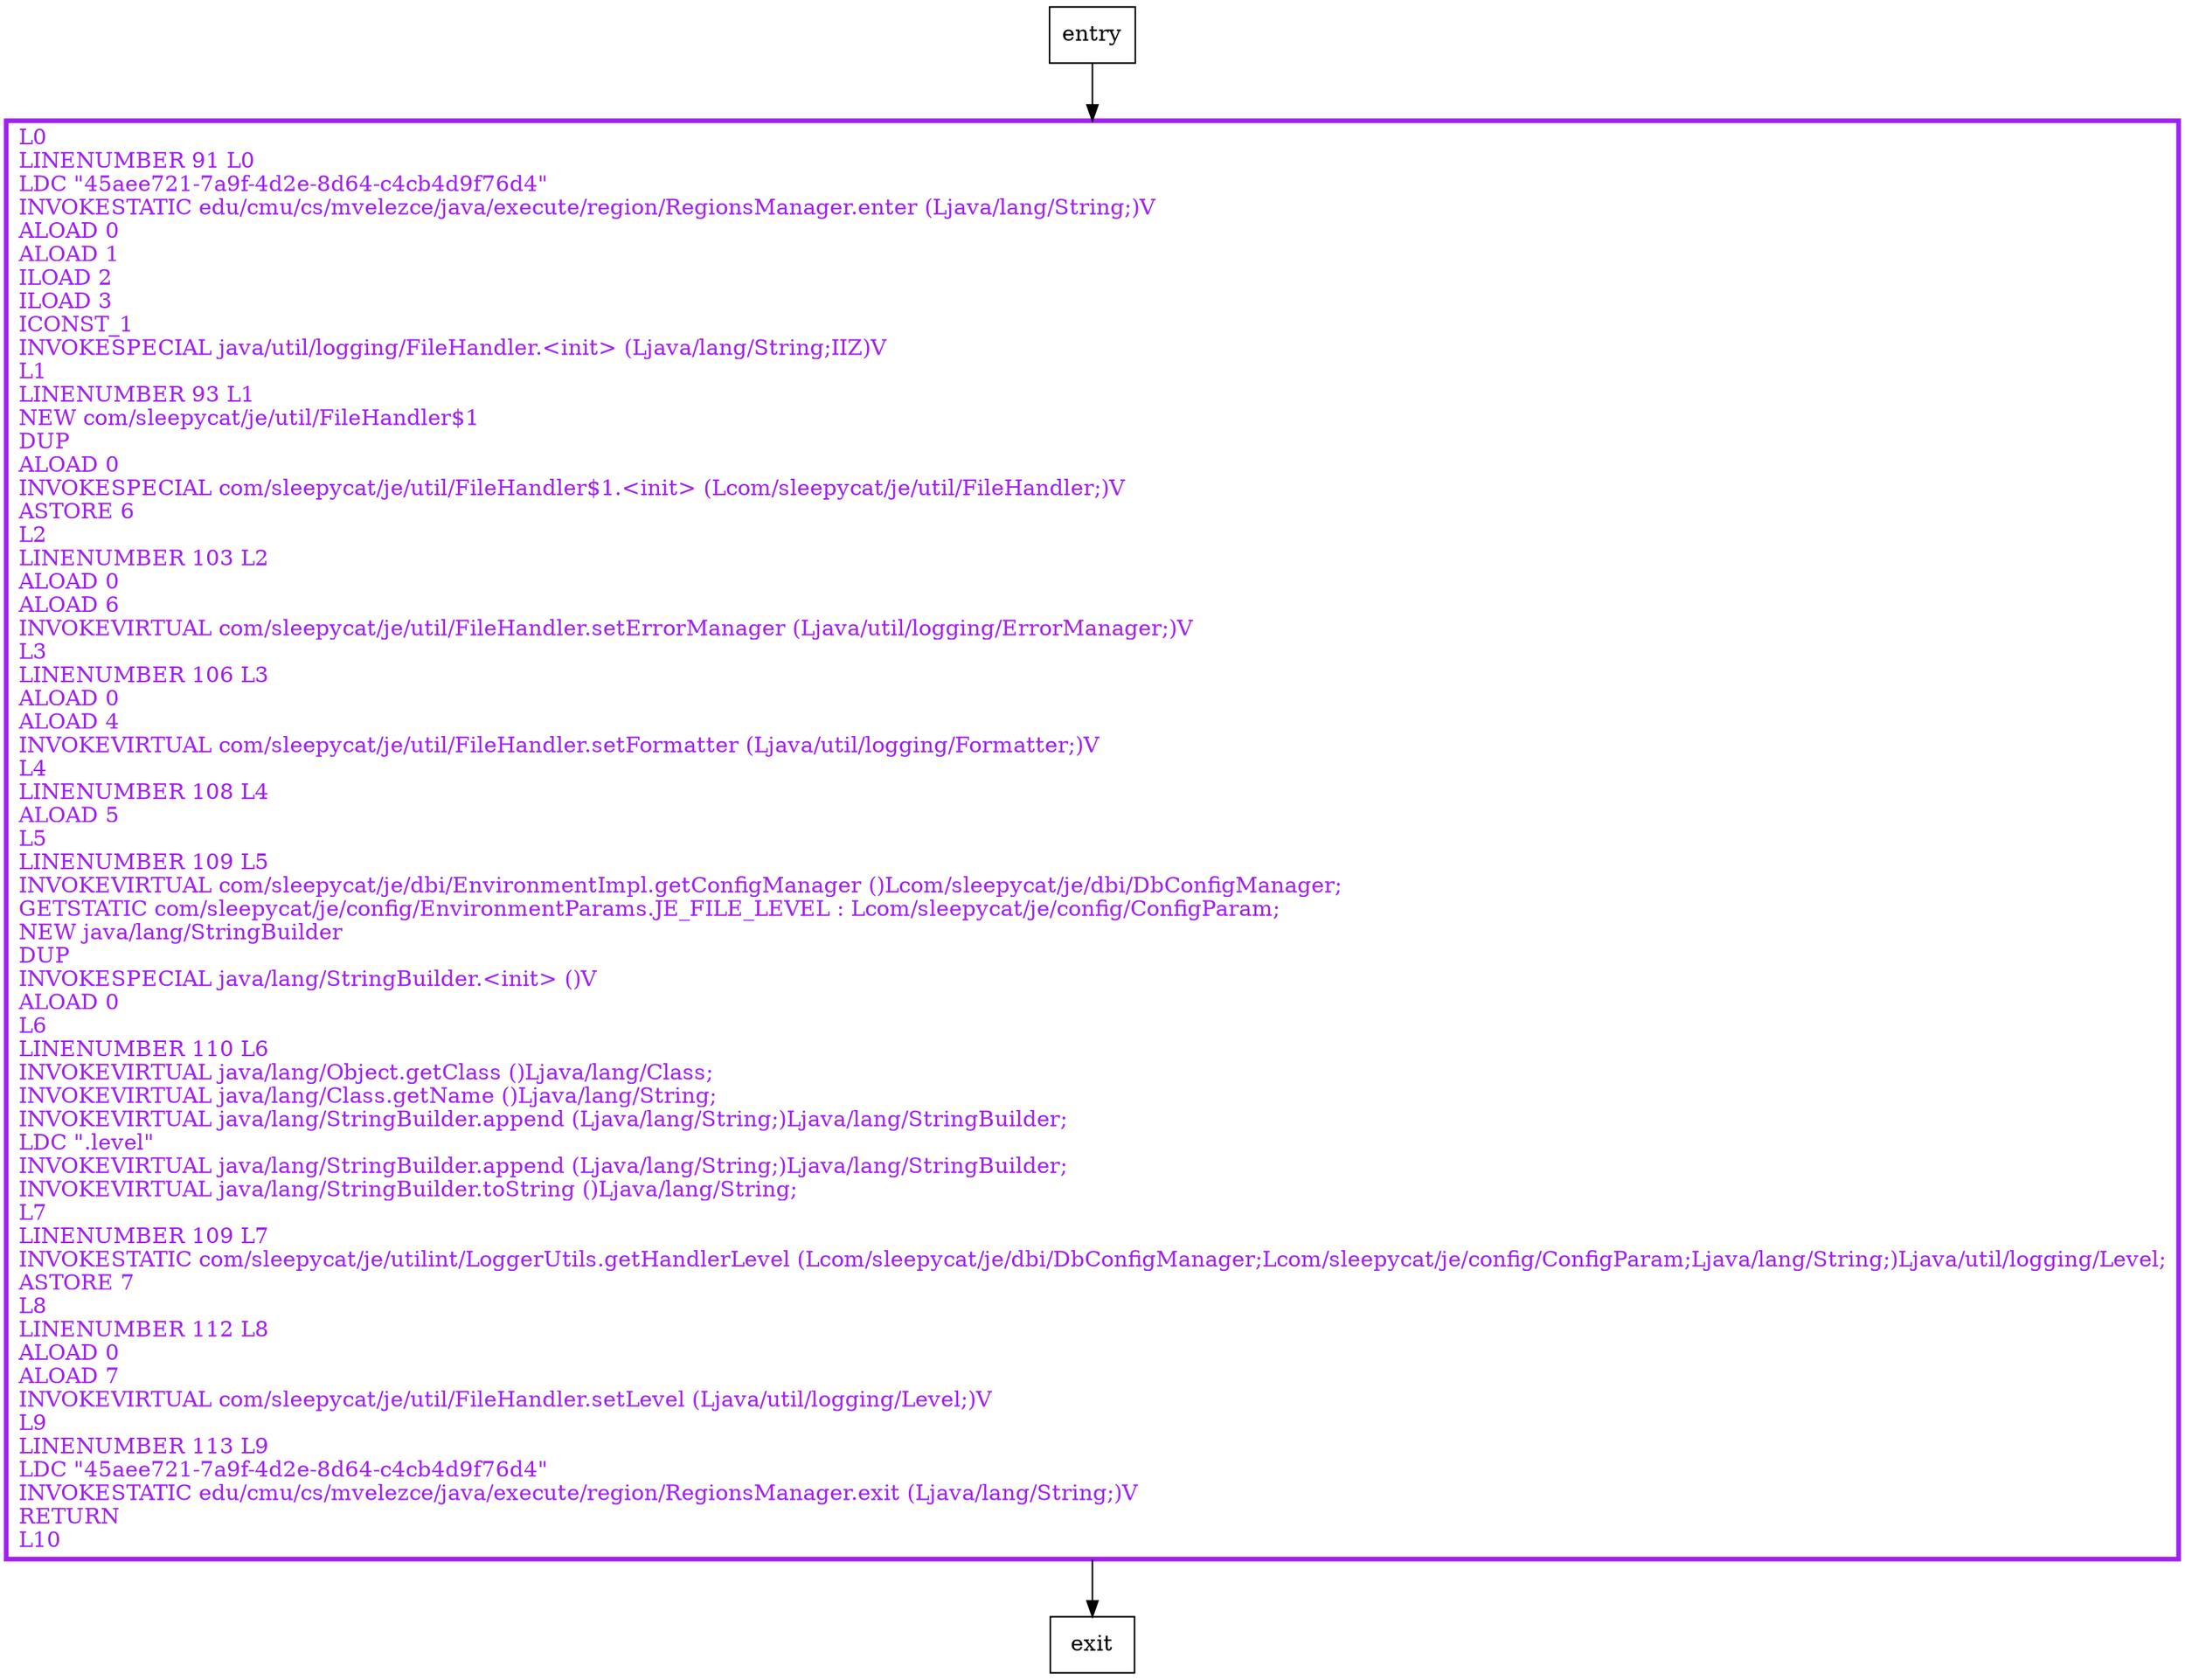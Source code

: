 digraph <init> {
node [shape=record];
1042238036 [label="L0\lLINENUMBER 91 L0\lLDC \"45aee721-7a9f-4d2e-8d64-c4cb4d9f76d4\"\lINVOKESTATIC edu/cmu/cs/mvelezce/java/execute/region/RegionsManager.enter (Ljava/lang/String;)V\lALOAD 0\lALOAD 1\lILOAD 2\lILOAD 3\lICONST_1\lINVOKESPECIAL java/util/logging/FileHandler.\<init\> (Ljava/lang/String;IIZ)V\lL1\lLINENUMBER 93 L1\lNEW com/sleepycat/je/util/FileHandler$1\lDUP\lALOAD 0\lINVOKESPECIAL com/sleepycat/je/util/FileHandler$1.\<init\> (Lcom/sleepycat/je/util/FileHandler;)V\lASTORE 6\lL2\lLINENUMBER 103 L2\lALOAD 0\lALOAD 6\lINVOKEVIRTUAL com/sleepycat/je/util/FileHandler.setErrorManager (Ljava/util/logging/ErrorManager;)V\lL3\lLINENUMBER 106 L3\lALOAD 0\lALOAD 4\lINVOKEVIRTUAL com/sleepycat/je/util/FileHandler.setFormatter (Ljava/util/logging/Formatter;)V\lL4\lLINENUMBER 108 L4\lALOAD 5\lL5\lLINENUMBER 109 L5\lINVOKEVIRTUAL com/sleepycat/je/dbi/EnvironmentImpl.getConfigManager ()Lcom/sleepycat/je/dbi/DbConfigManager;\lGETSTATIC com/sleepycat/je/config/EnvironmentParams.JE_FILE_LEVEL : Lcom/sleepycat/je/config/ConfigParam;\lNEW java/lang/StringBuilder\lDUP\lINVOKESPECIAL java/lang/StringBuilder.\<init\> ()V\lALOAD 0\lL6\lLINENUMBER 110 L6\lINVOKEVIRTUAL java/lang/Object.getClass ()Ljava/lang/Class;\lINVOKEVIRTUAL java/lang/Class.getName ()Ljava/lang/String;\lINVOKEVIRTUAL java/lang/StringBuilder.append (Ljava/lang/String;)Ljava/lang/StringBuilder;\lLDC \".level\"\lINVOKEVIRTUAL java/lang/StringBuilder.append (Ljava/lang/String;)Ljava/lang/StringBuilder;\lINVOKEVIRTUAL java/lang/StringBuilder.toString ()Ljava/lang/String;\lL7\lLINENUMBER 109 L7\lINVOKESTATIC com/sleepycat/je/utilint/LoggerUtils.getHandlerLevel (Lcom/sleepycat/je/dbi/DbConfigManager;Lcom/sleepycat/je/config/ConfigParam;Ljava/lang/String;)Ljava/util/logging/Level;\lASTORE 7\lL8\lLINENUMBER 112 L8\lALOAD 0\lALOAD 7\lINVOKEVIRTUAL com/sleepycat/je/util/FileHandler.setLevel (Ljava/util/logging/Level;)V\lL9\lLINENUMBER 113 L9\lLDC \"45aee721-7a9f-4d2e-8d64-c4cb4d9f76d4\"\lINVOKESTATIC edu/cmu/cs/mvelezce/java/execute/region/RegionsManager.exit (Ljava/lang/String;)V\lRETURN\lL10\l"];
entry;
exit;
entry -> 1042238036
1042238036 -> exit
1042238036[fontcolor="purple", penwidth=3, color="purple"];
}
